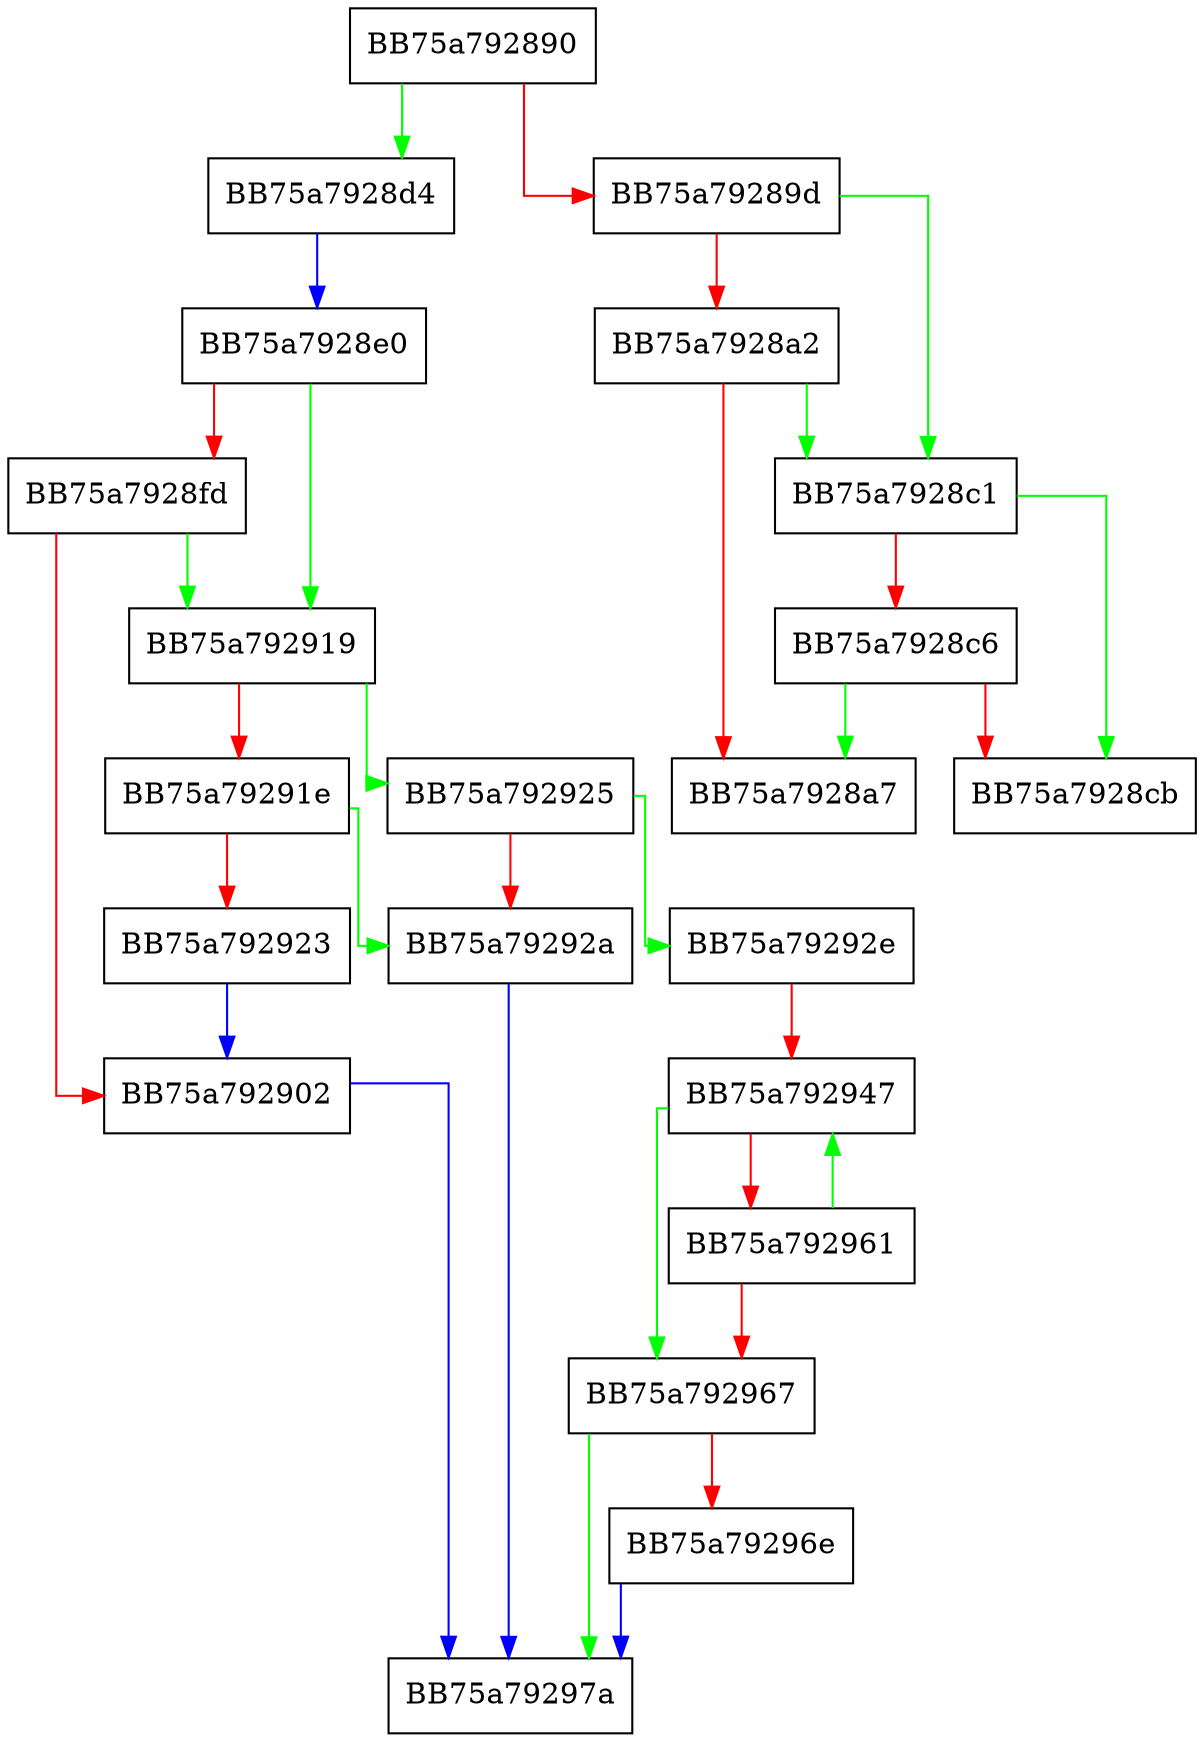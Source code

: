 digraph _memicmp {
  node [shape="box"];
  graph [splines=ortho];
  BB75a792890 -> BB75a7928d4 [color="green"];
  BB75a792890 -> BB75a79289d [color="red"];
  BB75a79289d -> BB75a7928c1 [color="green"];
  BB75a79289d -> BB75a7928a2 [color="red"];
  BB75a7928a2 -> BB75a7928c1 [color="green"];
  BB75a7928a2 -> BB75a7928a7 [color="red"];
  BB75a7928c1 -> BB75a7928cb [color="green"];
  BB75a7928c1 -> BB75a7928c6 [color="red"];
  BB75a7928c6 -> BB75a7928a7 [color="green"];
  BB75a7928c6 -> BB75a7928cb [color="red"];
  BB75a7928d4 -> BB75a7928e0 [color="blue"];
  BB75a7928e0 -> BB75a792919 [color="green"];
  BB75a7928e0 -> BB75a7928fd [color="red"];
  BB75a7928fd -> BB75a792919 [color="green"];
  BB75a7928fd -> BB75a792902 [color="red"];
  BB75a792902 -> BB75a79297a [color="blue"];
  BB75a792919 -> BB75a792925 [color="green"];
  BB75a792919 -> BB75a79291e [color="red"];
  BB75a79291e -> BB75a79292a [color="green"];
  BB75a79291e -> BB75a792923 [color="red"];
  BB75a792923 -> BB75a792902 [color="blue"];
  BB75a792925 -> BB75a79292e [color="green"];
  BB75a792925 -> BB75a79292a [color="red"];
  BB75a79292a -> BB75a79297a [color="blue"];
  BB75a79292e -> BB75a792947 [color="red"];
  BB75a792947 -> BB75a792967 [color="green"];
  BB75a792947 -> BB75a792961 [color="red"];
  BB75a792961 -> BB75a792947 [color="green"];
  BB75a792961 -> BB75a792967 [color="red"];
  BB75a792967 -> BB75a79297a [color="green"];
  BB75a792967 -> BB75a79296e [color="red"];
  BB75a79296e -> BB75a79297a [color="blue"];
}